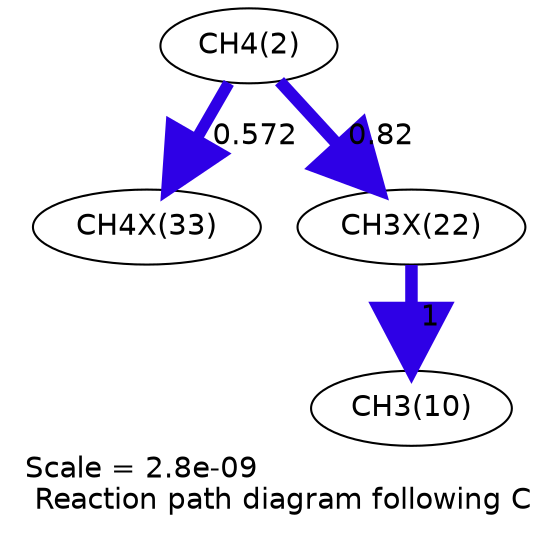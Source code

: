 digraph reaction_paths {
center=1;
s4 -> s51[fontname="Helvetica", penwidth=5.58, arrowsize=2.79, color="0.7, 1.07, 0.9"
, label=" 0.572"];
s4 -> s46[fontname="Helvetica", penwidth=5.85, arrowsize=2.93, color="0.7, 1.32, 0.9"
, label=" 0.82"];
s46 -> s12[fontname="Helvetica", penwidth=6, arrowsize=3, color="0.7, 1.5, 0.9"
, label=" 1"];
s4 [ fontname="Helvetica", label="CH4(2)"];
s12 [ fontname="Helvetica", label="CH3(10)"];
s46 [ fontname="Helvetica", label="CH3X(22)"];
s51 [ fontname="Helvetica", label="CH4X(33)"];
 label = "Scale = 2.8e-09\l Reaction path diagram following C";
 fontname = "Helvetica";
}
